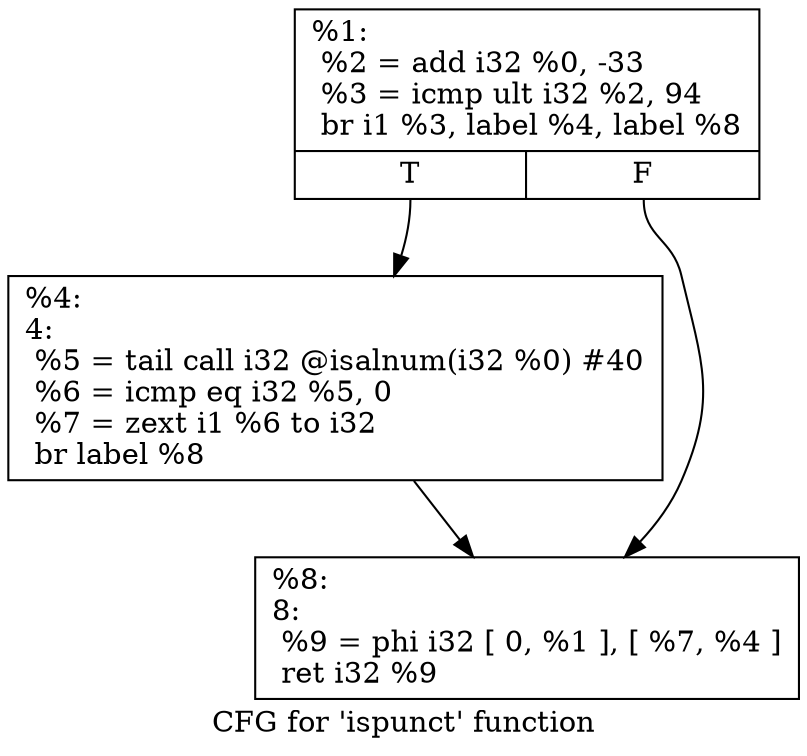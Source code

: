 digraph "CFG for 'ispunct' function" {
	label="CFG for 'ispunct' function";

	Node0x1dcdea0 [shape=record,label="{%1:\l  %2 = add i32 %0, -33\l  %3 = icmp ult i32 %2, 94\l  br i1 %3, label %4, label %8\l|{<s0>T|<s1>F}}"];
	Node0x1dcdea0:s0 -> Node0x1dce3a0;
	Node0x1dcdea0:s1 -> Node0x1dce6c0;
	Node0x1dce3a0 [shape=record,label="{%4:\l4:                                                \l  %5 = tail call i32 @isalnum(i32 %0) #40\l  %6 = icmp eq i32 %5, 0\l  %7 = zext i1 %6 to i32\l  br label %8\l}"];
	Node0x1dce3a0 -> Node0x1dce6c0;
	Node0x1dce6c0 [shape=record,label="{%8:\l8:                                                \l  %9 = phi i32 [ 0, %1 ], [ %7, %4 ]\l  ret i32 %9\l}"];
}
